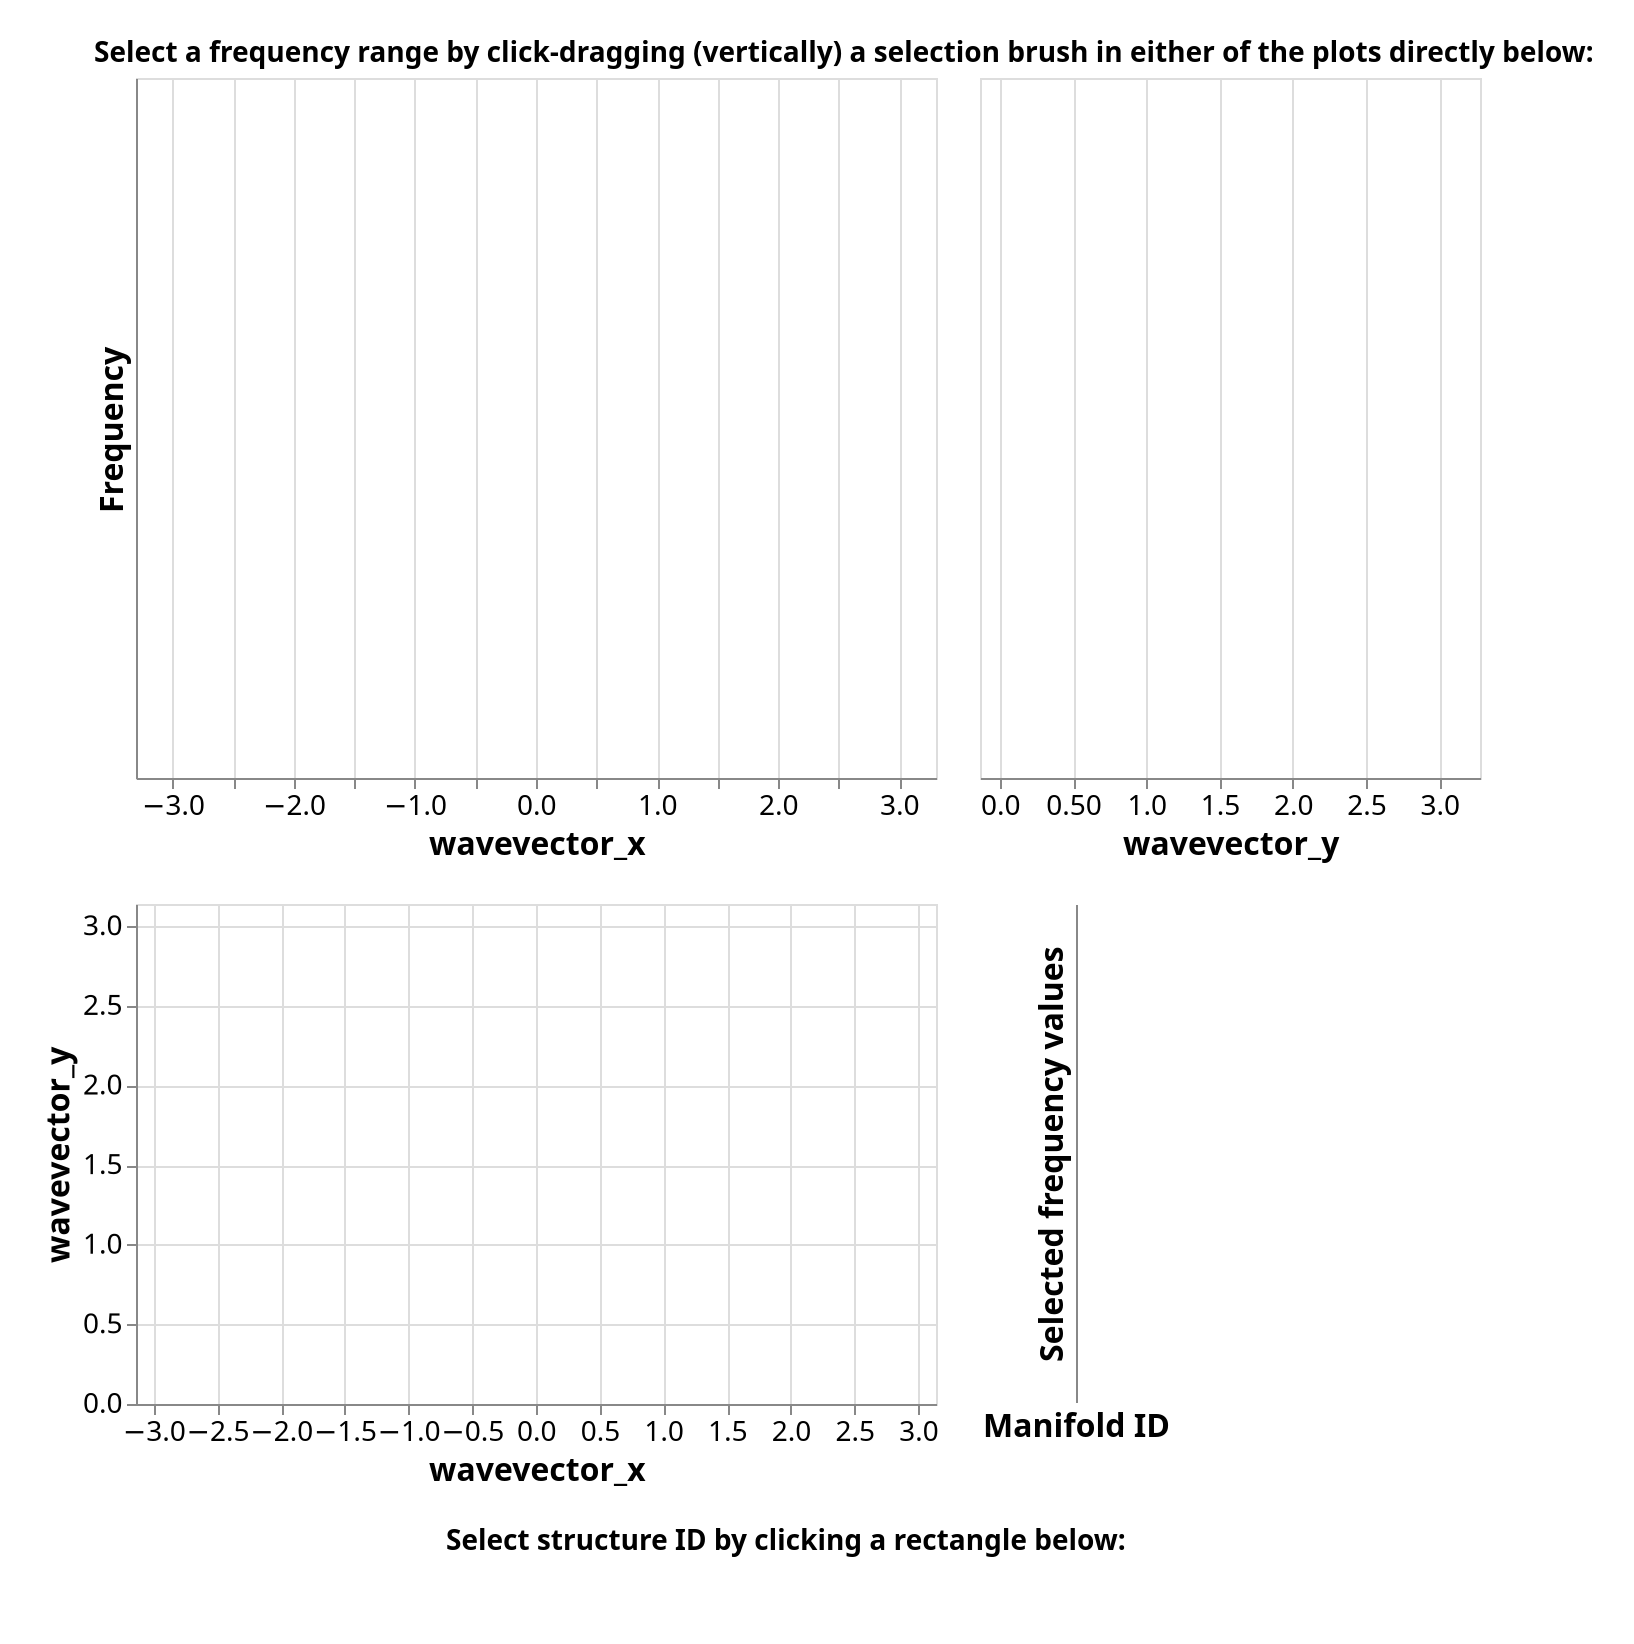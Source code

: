 {
  "$schema": "https://vega.github.io/schema/vega-lite/v4.json",
  "padding":20,
  "data": {"name":"mydata", "format":{"type": "tsv","parse":{"wavevector_x":"number","wavevector_y":"number","sequence_id":"number", "frequency":"number", "eig_idx":"number", "struct_idx":"number"}}},
  "transform": [
    {"calculate": "toString(datum.frequency) + '_' + toString(datum.path_id)","as": "unique_path"}
  ],
  "vconcat":[
    {
      
      "title":{"text":"Select a frequency range by click-dragging (vertically) a selection brush in either of the plots directly below:","fontSize":14},
      "hconcat": [
        {
          "height":350,
          "width":400,
          "transform": [
            {"filter":{"selection":"structure_select"}}
          ],
          "selection": {
            "brush1":{"type": "interval","encodings": ["y"], "empty": "none"}
          },
          "mark": {"type": "line","clip": true, "opacity":0.3},
          "encoding": {
            "x": {"field": "wavevector_x", "type": "quantitative", "scale":{"domain":[-3.14,3.14], "nice":false, "padding":10}, "axis":{"format":"r"}},
            "y": {"field": "frequency", "type": "quantitative", "title":"Frequency","scale":{"padding":5, "nice":false}},
            "detail":{"field":"unique_path","type": "quantitative"},
            "color":{"field":"eig_idx","type": "nominal"}
          }
        },
        {
          "height":350,
          "width":250,
          "transform": [
            {"filter":{"selection":"structure_select"}}
          ],
          "selection": {
            "brush1":{"type": "interval","encodings": ["y"], "empty": "none"}
          },
          "mark": {"type": "line","clip": true, "opacity":0.3},
          "encoding": {
            "x": {"field": "wavevector_y", "type": "quantitative", "scale":{"domain":[0,3.14], "nice":false, "padding":10},"axis":{"format":"r"}},
            "y": {"field": "frequency", "type": "quantitative", "axis":null,"scale":{"padding":5, "nice":false}},
            "detail":{"field":"unique_path","type": "quantitative"},
            "color":{"field":"eig_idx","type": "nominal"}
          }
        }
      ]
    },
    {
      "transform": [
        {"filter":{"selection":"structure_select"}}
      ],
      "hconcat": [
        {
          "width":400,
          "height":250,
          "transform": [
            {"filter":{"selection":"brush1"}}
          ],
          "selection": {
            "highlight":{"type": "single","on":"mouseover","clear":"mouseout","fields": ["frequency"]}
          },
          "mark": {"type": "line","clip": true, "interpolate":"basis"},
          "encoding": {
            "x": {"field": "wavevector_x", "type": "quantitative", "scale":{"domain":[-3.14,3.14], "nice":false}},
            "y": {"field": "wavevector_y", "type": "quantitative", "scale":{"domain":[0,3.14], "nice":false}},
            "detail":{"field":"unique_path","type": "quantitative"},
            "order":{"field":"sequence_id","type": "ordinal"},
            "color":{"field":"eig_idx","type": "nominal", "scale":{"domain":[1,2,3,4,5,6,7,8]}, "legend":null},
            "opacity":{
              "condition":{
                "selection":"highlight","value":0.7
              },"value":0.1
            },
            "tooltip":[
              {"field":"frequency","type": "quantitative"},
              {"field":"path_id","type": "quantitative"},
              {"field":"sequence_id","type": "quantitative"}
            ]
          }
        },
        {
          "height":249,
          "transform": [
            {"filter":{"selection":"brush1"}}
          ],
          "selection": {
            "highlight":{"type": "single","on":"mouseover","clear":"mouseout","fields": ["frequency"], "nearest": true}
          },
          "mark":"tick",
          "encoding": {
            "x":{"field":"eig_idx","type": "nominal", "scale":{"paddingOuter":1}, "title":"Manifold ID"},
            "y":{"field":"frequency","type": "quantitative", "scale":{"zero":false,"nice":false,"padding":20}, "title":"Selected frequency values","axis":{"labelBound":true}},
            "color":{"field":"eig_idx","type": "nominal"},
            "opacity":{
              "condition":{
                "selection":"highlight","value":1
              },"value":0
            },
            "tooltip":[
              {"field":"frequency","type": "quantitative"}
            ]
          }
        }
      ]
    },
    {
      "title":{"text":"Select structure ID by clicking a rectangle below:", "fontSize":14},
      "width":650,
      "selection": {
        "structure_select":{"type": "single","empty": "none", "fields": ["struct_idx"]}
      },
      "mark":{"type": "bar","yOffset":-150},
      "encoding": {
        "x":{"aggregate":"distinct","field":"struct_idx","type": "quantitative", "stack":true, "axis":null},
        "fillOpacity":{"field":"struct_idx","type": "nominal","legend":null},
        "stroke":{
          "condition":{
            "selection":"structure_select","value":"black"
          },"value":"white"
        },
        "tooltip":[
          {"field":"struct_idx","type": "quantitative", "title":"Structure ID"}
        ]
      },
      "view": {"stroke":null}
    }
  ],
  "config": {"axis": {"titleFontSize":16, "labelFontSize":14}}
}
